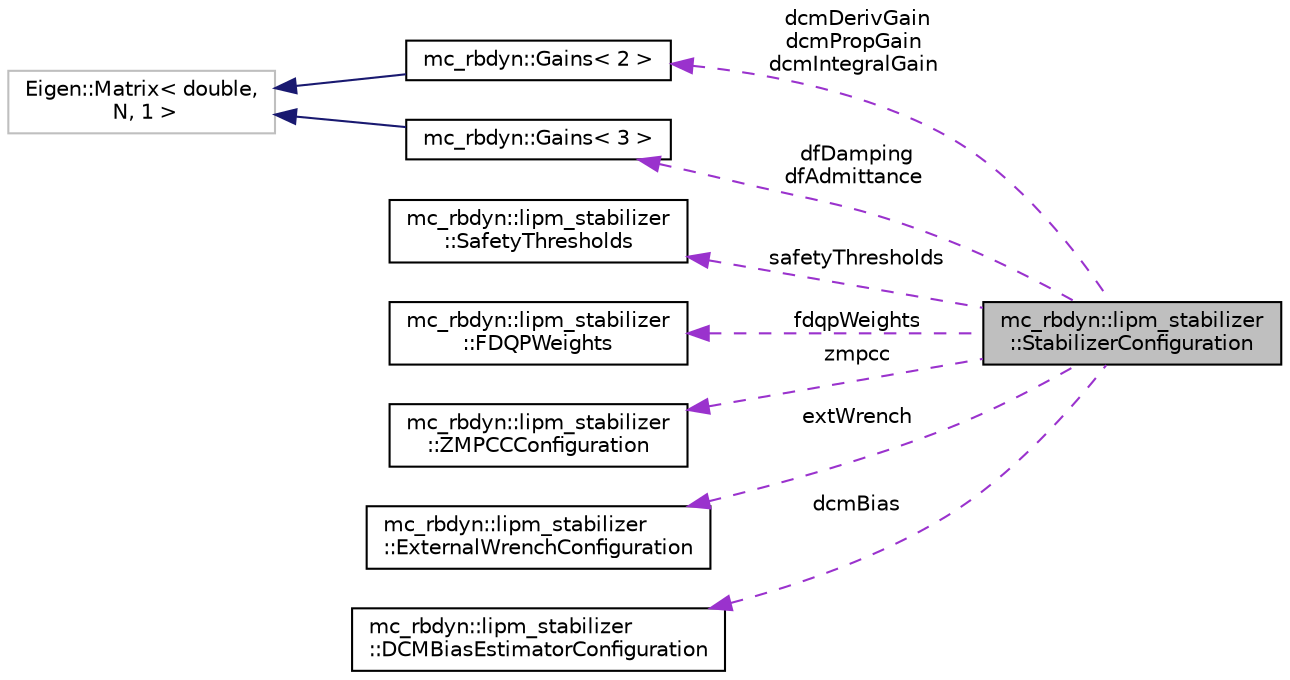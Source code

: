 digraph "mc_rbdyn::lipm_stabilizer::StabilizerConfiguration"
{
 // INTERACTIVE_SVG=YES
  edge [fontname="Helvetica",fontsize="10",labelfontname="Helvetica",labelfontsize="10"];
  node [fontname="Helvetica",fontsize="10",shape=record];
  rankdir="LR";
  Node1 [label="mc_rbdyn::lipm_stabilizer\l::StabilizerConfiguration",height=0.2,width=0.4,color="black", fillcolor="grey75", style="filled", fontcolor="black"];
  Node2 -> Node1 [dir="back",color="darkorchid3",fontsize="10",style="dashed",label=" dcmDerivGain\ndcmPropGain\ndcmIntegralGain" ,fontname="Helvetica"];
  Node2 [label="mc_rbdyn::Gains\< 2 \>",height=0.2,width=0.4,color="black", fillcolor="white", style="filled",URL="$structmc__rbdyn_1_1Gains.html"];
  Node3 -> Node2 [dir="back",color="midnightblue",fontsize="10",style="solid",fontname="Helvetica"];
  Node3 [label="Eigen::Matrix\< double,\l N, 1 \>",height=0.2,width=0.4,color="grey75", fillcolor="white", style="filled"];
  Node4 -> Node1 [dir="back",color="darkorchid3",fontsize="10",style="dashed",label=" safetyThresholds" ,fontname="Helvetica"];
  Node4 [label="mc_rbdyn::lipm_stabilizer\l::SafetyThresholds",height=0.2,width=0.4,color="black", fillcolor="white", style="filled",URL="$structmc__rbdyn_1_1lipm__stabilizer_1_1SafetyThresholds.html",tooltip="Stabilizer safety thresholds. "];
  Node5 -> Node1 [dir="back",color="darkorchid3",fontsize="10",style="dashed",label=" dfDamping\ndfAdmittance" ,fontname="Helvetica"];
  Node5 [label="mc_rbdyn::Gains\< 3 \>",height=0.2,width=0.4,color="black", fillcolor="white", style="filled",URL="$structmc__rbdyn_1_1Gains.html"];
  Node3 -> Node5 [dir="back",color="midnightblue",fontsize="10",style="solid",fontname="Helvetica"];
  Node6 -> Node1 [dir="back",color="darkorchid3",fontsize="10",style="dashed",label=" fdqpWeights" ,fontname="Helvetica"];
  Node6 [label="mc_rbdyn::lipm_stabilizer\l::FDQPWeights",height=0.2,width=0.4,color="black", fillcolor="white", style="filled",URL="$structmc__rbdyn_1_1lipm__stabilizer_1_1FDQPWeights.html"];
  Node7 -> Node1 [dir="back",color="darkorchid3",fontsize="10",style="dashed",label=" zmpcc" ,fontname="Helvetica"];
  Node7 [label="mc_rbdyn::lipm_stabilizer\l::ZMPCCConfiguration",height=0.2,width=0.4,color="black", fillcolor="white", style="filled",URL="$structmc__rbdyn_1_1lipm__stabilizer_1_1ZMPCCConfiguration.html"];
  Node8 -> Node1 [dir="back",color="darkorchid3",fontsize="10",style="dashed",label=" extWrench" ,fontname="Helvetica"];
  Node8 [label="mc_rbdyn::lipm_stabilizer\l::ExternalWrenchConfiguration",height=0.2,width=0.4,color="black", fillcolor="white", style="filled",URL="$structmc__rbdyn_1_1lipm__stabilizer_1_1ExternalWrenchConfiguration.html",tooltip="Parameters for the external wrenches. "];
  Node9 -> Node1 [dir="back",color="darkorchid3",fontsize="10",style="dashed",label=" dcmBias" ,fontname="Helvetica"];
  Node9 [label="mc_rbdyn::lipm_stabilizer\l::DCMBiasEstimatorConfiguration",height=0.2,width=0.4,color="black", fillcolor="white", style="filled",URL="$structmc__rbdyn_1_1lipm__stabilizer_1_1DCMBiasEstimatorConfiguration.html"];
}
